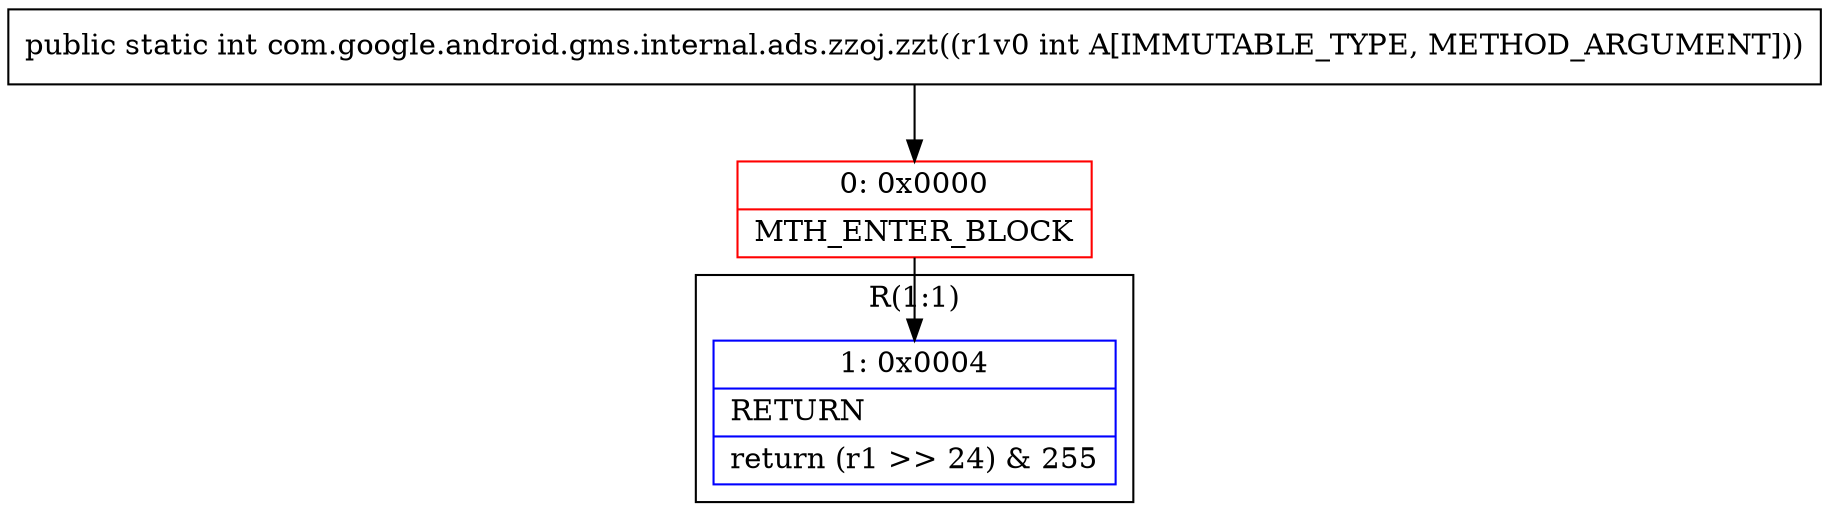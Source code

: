 digraph "CFG forcom.google.android.gms.internal.ads.zzoj.zzt(I)I" {
subgraph cluster_Region_418380919 {
label = "R(1:1)";
node [shape=record,color=blue];
Node_1 [shape=record,label="{1\:\ 0x0004|RETURN\l|return (r1 \>\> 24) & 255\l}"];
}
Node_0 [shape=record,color=red,label="{0\:\ 0x0000|MTH_ENTER_BLOCK\l}"];
MethodNode[shape=record,label="{public static int com.google.android.gms.internal.ads.zzoj.zzt((r1v0 int A[IMMUTABLE_TYPE, METHOD_ARGUMENT])) }"];
MethodNode -> Node_0;
Node_0 -> Node_1;
}

